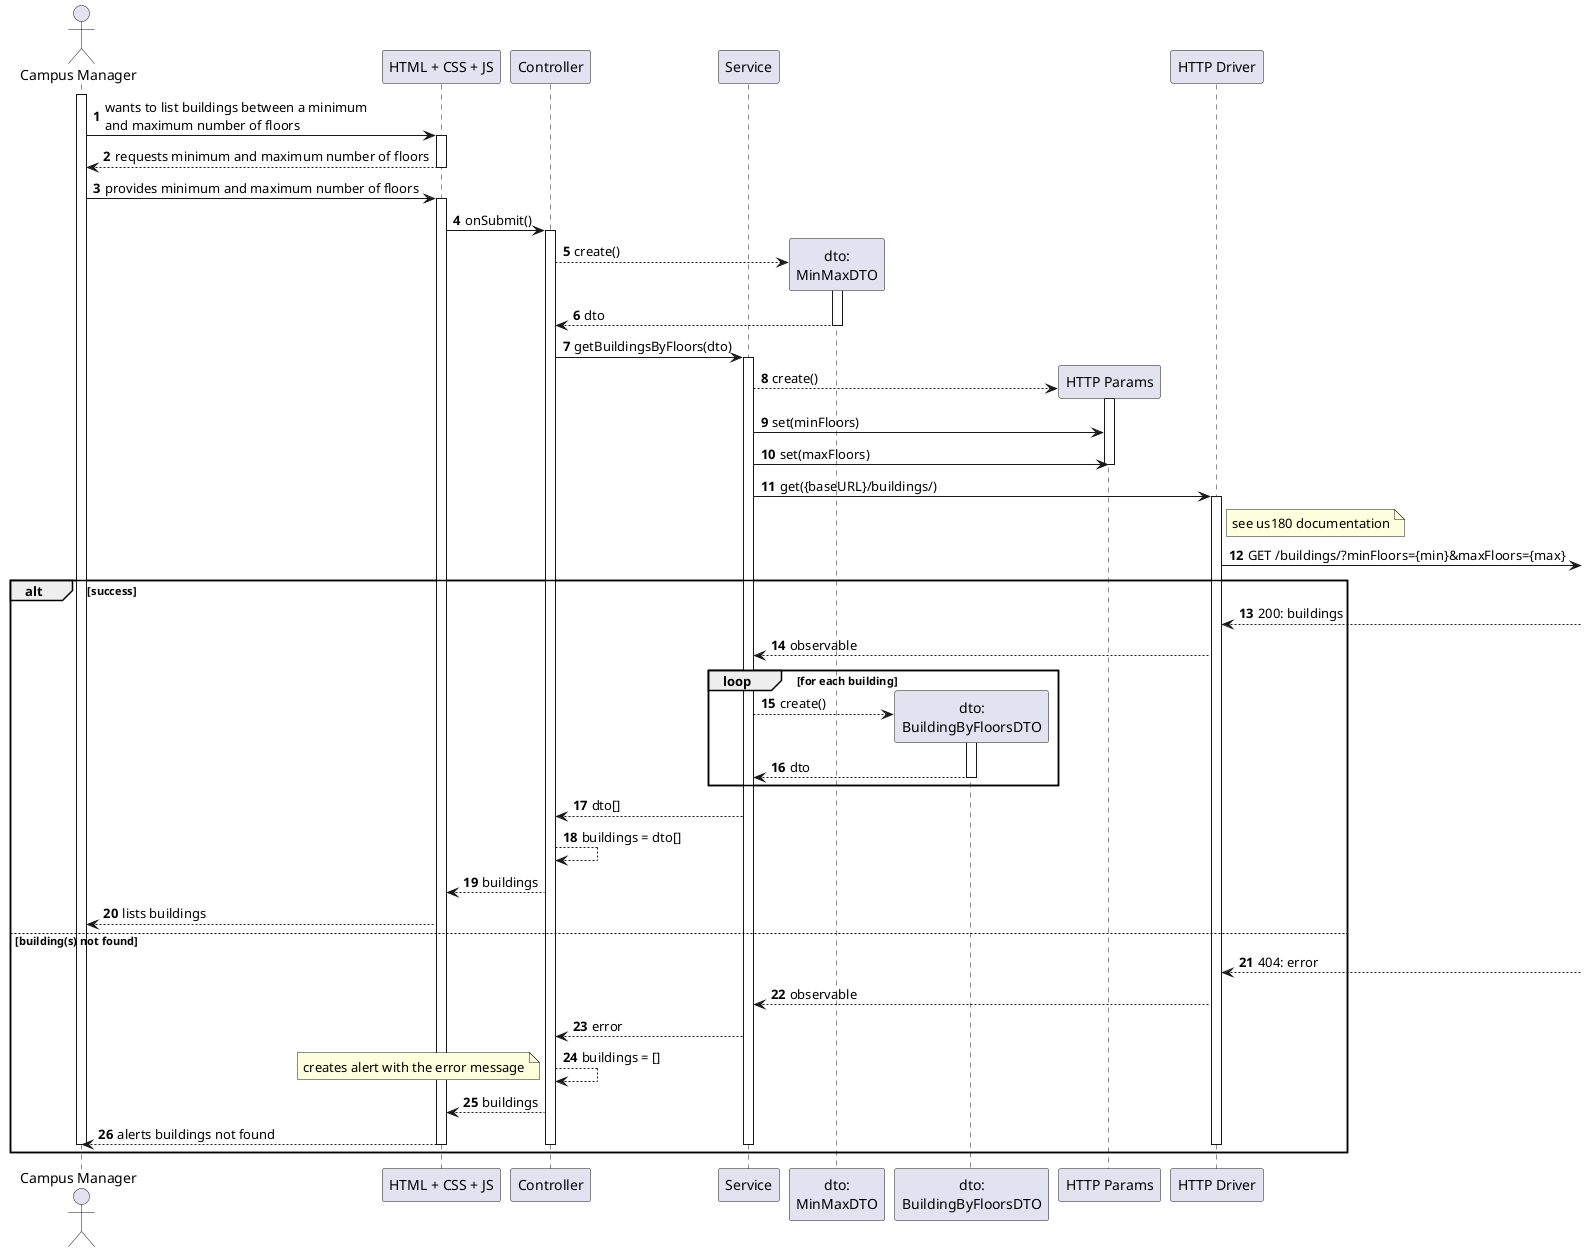 @startuml
autonumber

actor "Campus Manager" as usr

participant "HTML + CSS + JS" as view
participant "Controller" as ctrl
participant "Service" as svc
participant "dto:\nMinMaxDTO" as m_dto
participant "dto:\nBuildingByFloorsDTO" as dto

participant "HTTP Params" as params
participant "HTTP Driver" as http

activate usr
    usr -> view : wants to list buildings between a minimum\nand maximum number of floors
    activate view
        view --> usr : requests minimum and maximum number of floors
    deactivate view

    usr -> view : provides minimum and maximum number of floors
    activate view
        view -> ctrl : onSubmit()
        activate ctrl
            ctrl --> m_dto** : create()
            activate m_dto
                m_dto --> ctrl : dto
            deactivate m_dto

            ctrl -> svc : getBuildingsByFloors(dto)
            activate svc
                svc --> params** : create()
                activate params
                    svc -> params : set(minFloors)
                    svc -> params : set(maxFloors)
                deactivate params

                svc -> http : get({baseURL}/buildings/)
                activate http
                    note right of http: see us180 documentation
                    http ->] : GET /buildings/?minFloors={min}&maxFloors={max}
                        alt success
                            http <--] : 200: buildings
                            http --> svc : observable

                            loop for each building
                                svc --> dto** : create()
                                activate dto
                                    dto --> svc : dto
                                deactivate dto
                            end

                            svc --> ctrl : dto[]
                            ctrl --> ctrl : buildings = dto[]
                            ctrl --> view : buildings
                            view --> usr : lists buildings
                        else building(s) not found
                            http <--] : 404: error
                            http --> svc : observable

                            svc --> ctrl : error
                            ctrl --> ctrl : buildings = []
                            note left: creates alert with the error message
                            ctrl --> view : buildings
                            view --> usr : alerts buildings not found
                deactivate http
            deactivate svc
        deactivate ctrl
    deactivate view
deactivate usr
end


@enduml
